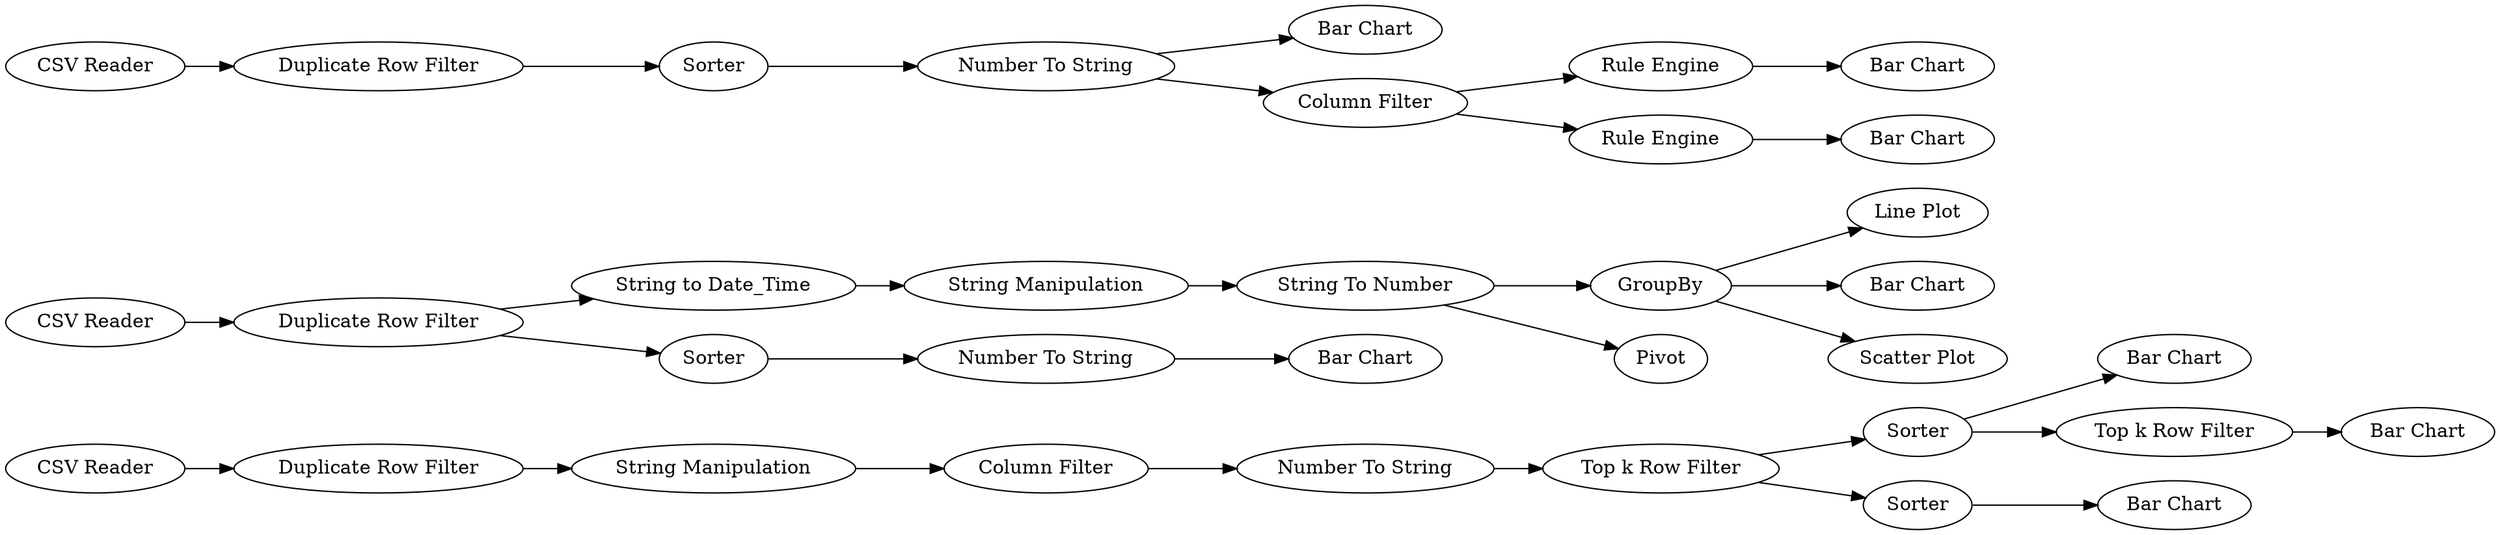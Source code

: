 digraph {
	1 [label="CSV Reader"]
	2 [label="CSV Reader"]
	3 [label="CSV Reader"]
	4 [label="String to Date_Time"]
	5 [label="String To Number"]
	6 [label="String Manipulation"]
	7 [label="String Manipulation"]
	10 [label="Duplicate Row Filter"]
	15 [label="Duplicate Row Filter"]
	16 [label="Duplicate Row Filter"]
	17 [label="Column Filter"]
	28 [label="Bar Chart"]
	29 [label="Number To String"]
	30 [label=Sorter]
	32 [label="Column Filter"]
	33 [label="Rule Engine"]
	34 [label="Bar Chart"]
	35 [label="Rule Engine"]
	36 [label="Bar Chart"]
	37 [label=GroupBy]
	38 [label=Pivot]
	39 [label="Line Plot"]
	40 [label="Bar Chart"]
	41 [label="Scatter Plot"]
	42 [label=Sorter]
	43 [label="Number To String"]
	44 [label="Bar Chart"]
	45 [label=Sorter]
	46 [label="Number To String"]
	47 [label="Bar Chart"]
	48 [label="Bar Chart"]
	49 [label="Top k Row Filter"]
	50 [label="Bar Chart"]
	52 [label="Top k Row Filter"]
	53 [label=Sorter]
	1 -> 10
	2 -> 15
	3 -> 16
	4 -> 6
	5 -> 37
	5 -> 38
	6 -> 5
	7 -> 17
	10 -> 7
	15 -> 4
	15 -> 42
	16 -> 30
	17 -> 46
	29 -> 28
	29 -> 32
	30 -> 29
	32 -> 33
	32 -> 35
	33 -> 34
	35 -> 36
	37 -> 39
	37 -> 41
	37 -> 40
	42 -> 43
	43 -> 44
	45 -> 48
	45 -> 49
	46 -> 52
	49 -> 50
	52 -> 53
	52 -> 45
	53 -> 47
	rankdir=LR
}
